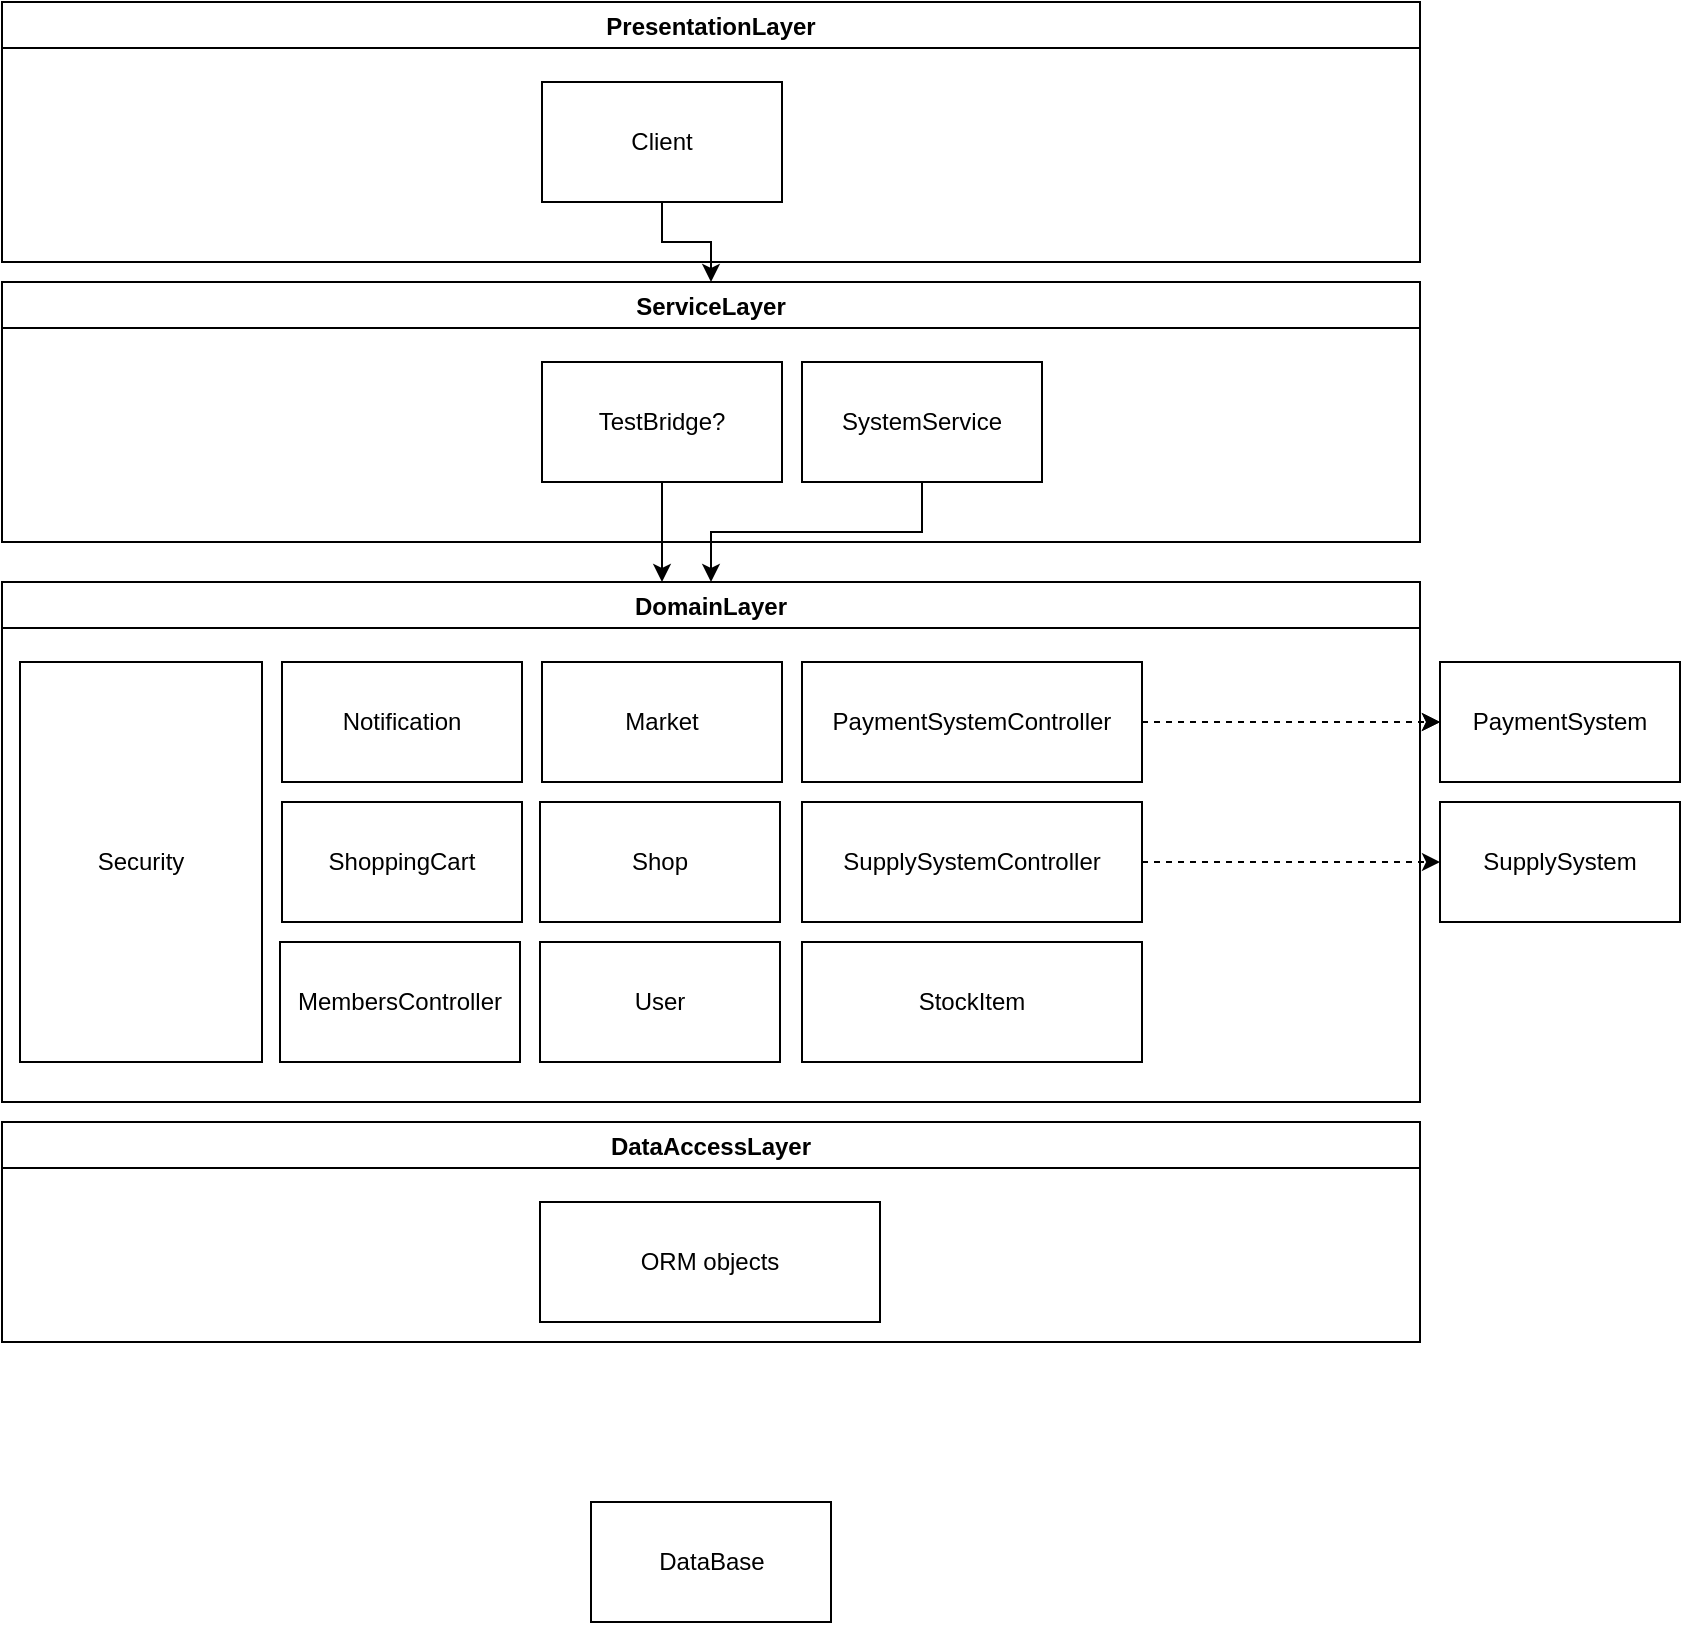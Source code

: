 <mxfile version="18.1.3" type="device"><diagram id="XcT7lN81mdoubmjaXzaU" name="Page-1"><mxGraphModel dx="1038" dy="547" grid="1" gridSize="10" guides="1" tooltips="1" connect="1" arrows="1" fold="1" page="1" pageScale="1" pageWidth="850" pageHeight="1100" math="0" shadow="0"><root><mxCell id="0"/><mxCell id="1" parent="0"/><mxCell id="7iDHC6POJdI7380oDwvH-117" value="PaymentSystem" style="rounded=0;whiteSpace=wrap;html=1;" parent="1" vertex="1"><mxGeometry x="730" y="1300" width="120" height="60" as="geometry"/></mxCell><mxCell id="7iDHC6POJdI7380oDwvH-118" value="SupplySystem&lt;br&gt;" style="rounded=0;whiteSpace=wrap;html=1;" parent="1" vertex="1"><mxGeometry x="730" y="1370" width="120" height="60" as="geometry"/></mxCell><mxCell id="cg7PIX_uCl8g-45-mWHV-1" value="DomainLayer" style="swimlane;" parent="1" vertex="1"><mxGeometry x="11" y="1260" width="709" height="260" as="geometry"/></mxCell><mxCell id="7iDHC6POJdI7380oDwvH-85" value="Market" style="rounded=0;whiteSpace=wrap;html=1;" parent="cg7PIX_uCl8g-45-mWHV-1" vertex="1"><mxGeometry x="270" y="40" width="120" height="60" as="geometry"/></mxCell><mxCell id="7iDHC6POJdI7380oDwvH-137" value="&lt;span style=&quot;text-align: left&quot;&gt;Notification&lt;/span&gt;" style="rounded=0;whiteSpace=wrap;html=1;" parent="cg7PIX_uCl8g-45-mWHV-1" vertex="1"><mxGeometry x="140" y="40" width="120" height="60" as="geometry"/></mxCell><mxCell id="7iDHC6POJdI7380oDwvH-160" value="ShoppingCart" style="rounded=0;whiteSpace=wrap;html=1;" parent="cg7PIX_uCl8g-45-mWHV-1" vertex="1"><mxGeometry x="140" y="110" width="120" height="60" as="geometry"/></mxCell><mxCell id="cg7PIX_uCl8g-45-mWHV-2" value="PaymentSystemController" style="rounded=0;whiteSpace=wrap;html=1;" parent="cg7PIX_uCl8g-45-mWHV-1" vertex="1"><mxGeometry x="400" y="40" width="170" height="60" as="geometry"/></mxCell><mxCell id="cg7PIX_uCl8g-45-mWHV-3" value="SupplySystemController" style="rounded=0;whiteSpace=wrap;html=1;" parent="cg7PIX_uCl8g-45-mWHV-1" vertex="1"><mxGeometry x="400" y="110" width="170" height="60" as="geometry"/></mxCell><mxCell id="7iDHC6POJdI7380oDwvH-101" value="StockItem" style="rounded=0;whiteSpace=wrap;html=1;" parent="cg7PIX_uCl8g-45-mWHV-1" vertex="1"><mxGeometry x="400" y="180" width="170" height="60" as="geometry"/></mxCell><mxCell id="7iDHC6POJdI7380oDwvH-96" value="Shop" style="rounded=0;whiteSpace=wrap;html=1;" parent="cg7PIX_uCl8g-45-mWHV-1" vertex="1"><mxGeometry x="269" y="110" width="120" height="60" as="geometry"/></mxCell><mxCell id="7iDHC6POJdI7380oDwvH-87" value="User" style="rounded=0;whiteSpace=wrap;html=1;" parent="cg7PIX_uCl8g-45-mWHV-1" vertex="1"><mxGeometry x="269" y="180" width="120" height="60" as="geometry"/></mxCell><mxCell id="7iDHC6POJdI7380oDwvH-197" value="MembersController" style="rounded=0;whiteSpace=wrap;html=1;" parent="cg7PIX_uCl8g-45-mWHV-1" vertex="1"><mxGeometry x="139" y="180" width="120" height="60" as="geometry"/></mxCell><mxCell id="noMl-Y1KrzKr6c-HcU-S-1" value="Security" style="rounded=0;whiteSpace=wrap;html=1;" parent="cg7PIX_uCl8g-45-mWHV-1" vertex="1"><mxGeometry x="9" y="40" width="121" height="200" as="geometry"/></mxCell><mxCell id="cg7PIX_uCl8g-45-mWHV-5" style="edgeStyle=orthogonalEdgeStyle;rounded=0;orthogonalLoop=1;jettySize=auto;html=1;entryX=0;entryY=0.5;entryDx=0;entryDy=0;dashed=1;" parent="1" source="cg7PIX_uCl8g-45-mWHV-2" target="7iDHC6POJdI7380oDwvH-117" edge="1"><mxGeometry relative="1" as="geometry"/></mxCell><mxCell id="cg7PIX_uCl8g-45-mWHV-6" style="edgeStyle=orthogonalEdgeStyle;rounded=0;orthogonalLoop=1;jettySize=auto;html=1;dashed=1;" parent="1" source="cg7PIX_uCl8g-45-mWHV-3" target="7iDHC6POJdI7380oDwvH-118" edge="1"><mxGeometry relative="1" as="geometry"/></mxCell><mxCell id="4rClhF2mWITVHU427Ybw-1" value="ServiceLayer" style="swimlane;" parent="1" vertex="1"><mxGeometry x="11" y="1110" width="709" height="130" as="geometry"/></mxCell><mxCell id="noMl-Y1KrzKr6c-HcU-S-4" value="TestBridge?" style="rounded=0;whiteSpace=wrap;html=1;" parent="4rClhF2mWITVHU427Ybw-1" vertex="1"><mxGeometry x="270" y="40" width="120" height="60" as="geometry"/></mxCell><mxCell id="kuMdamNktChu16WEzU_n-12" value="SystemService" style="rounded=0;whiteSpace=wrap;html=1;" vertex="1" parent="4rClhF2mWITVHU427Ybw-1"><mxGeometry x="400" y="40" width="120" height="60" as="geometry"/></mxCell><mxCell id="noMl-Y1KrzKr6c-HcU-S-5" style="edgeStyle=orthogonalEdgeStyle;rounded=0;orthogonalLoop=1;jettySize=auto;html=1;" parent="1" source="noMl-Y1KrzKr6c-HcU-S-4" edge="1"><mxGeometry relative="1" as="geometry"><mxPoint x="341" y="1260" as="targetPoint"/></mxGeometry></mxCell><mxCell id="noMl-Y1KrzKr6c-HcU-S-6" value="PaymentSystemController" style="rounded=0;whiteSpace=wrap;html=1;" parent="1" vertex="1"><mxGeometry x="411" y="1300" width="170" height="60" as="geometry"/></mxCell><mxCell id="noMl-Y1KrzKr6c-HcU-S-7" style="edgeStyle=orthogonalEdgeStyle;rounded=0;orthogonalLoop=1;jettySize=auto;html=1;entryX=0;entryY=0.5;entryDx=0;entryDy=0;dashed=1;" parent="1" source="noMl-Y1KrzKr6c-HcU-S-6" edge="1"><mxGeometry relative="1" as="geometry"><mxPoint x="730" y="1330" as="targetPoint"/></mxGeometry></mxCell><mxCell id="kuMdamNktChu16WEzU_n-1" value="DataAccessLayer" style="swimlane;" vertex="1" parent="1"><mxGeometry x="11" y="1530" width="709" height="110" as="geometry"/></mxCell><mxCell id="kuMdamNktChu16WEzU_n-5" value="ORM objects" style="rounded=0;whiteSpace=wrap;html=1;" vertex="1" parent="kuMdamNktChu16WEzU_n-1"><mxGeometry x="269" y="40" width="170" height="60" as="geometry"/></mxCell><mxCell id="kuMdamNktChu16WEzU_n-13" style="edgeStyle=orthogonalEdgeStyle;rounded=0;orthogonalLoop=1;jettySize=auto;html=1;" edge="1" parent="1" source="kuMdamNktChu16WEzU_n-12" target="cg7PIX_uCl8g-45-mWHV-1"><mxGeometry relative="1" as="geometry"/></mxCell><mxCell id="kuMdamNktChu16WEzU_n-18" value="PresentationLayer" style="swimlane;startSize=23;" vertex="1" parent="1"><mxGeometry x="11" y="970" width="709" height="130" as="geometry"/></mxCell><mxCell id="kuMdamNktChu16WEzU_n-19" value="Client" style="rounded=0;whiteSpace=wrap;html=1;" vertex="1" parent="kuMdamNktChu16WEzU_n-18"><mxGeometry x="270" y="40" width="120" height="60" as="geometry"/></mxCell><mxCell id="kuMdamNktChu16WEzU_n-3" value="&lt;span style=&quot;text-align: left&quot;&gt;DataBase&lt;/span&gt;" style="rounded=0;whiteSpace=wrap;html=1;" vertex="1" parent="1"><mxGeometry x="305.5" y="1720" width="120" height="60" as="geometry"/></mxCell><mxCell id="kuMdamNktChu16WEzU_n-22" style="edgeStyle=orthogonalEdgeStyle;rounded=0;orthogonalLoop=1;jettySize=auto;html=1;" edge="1" parent="1" source="kuMdamNktChu16WEzU_n-19" target="4rClhF2mWITVHU427Ybw-1"><mxGeometry relative="1" as="geometry"/></mxCell></root></mxGraphModel></diagram></mxfile>